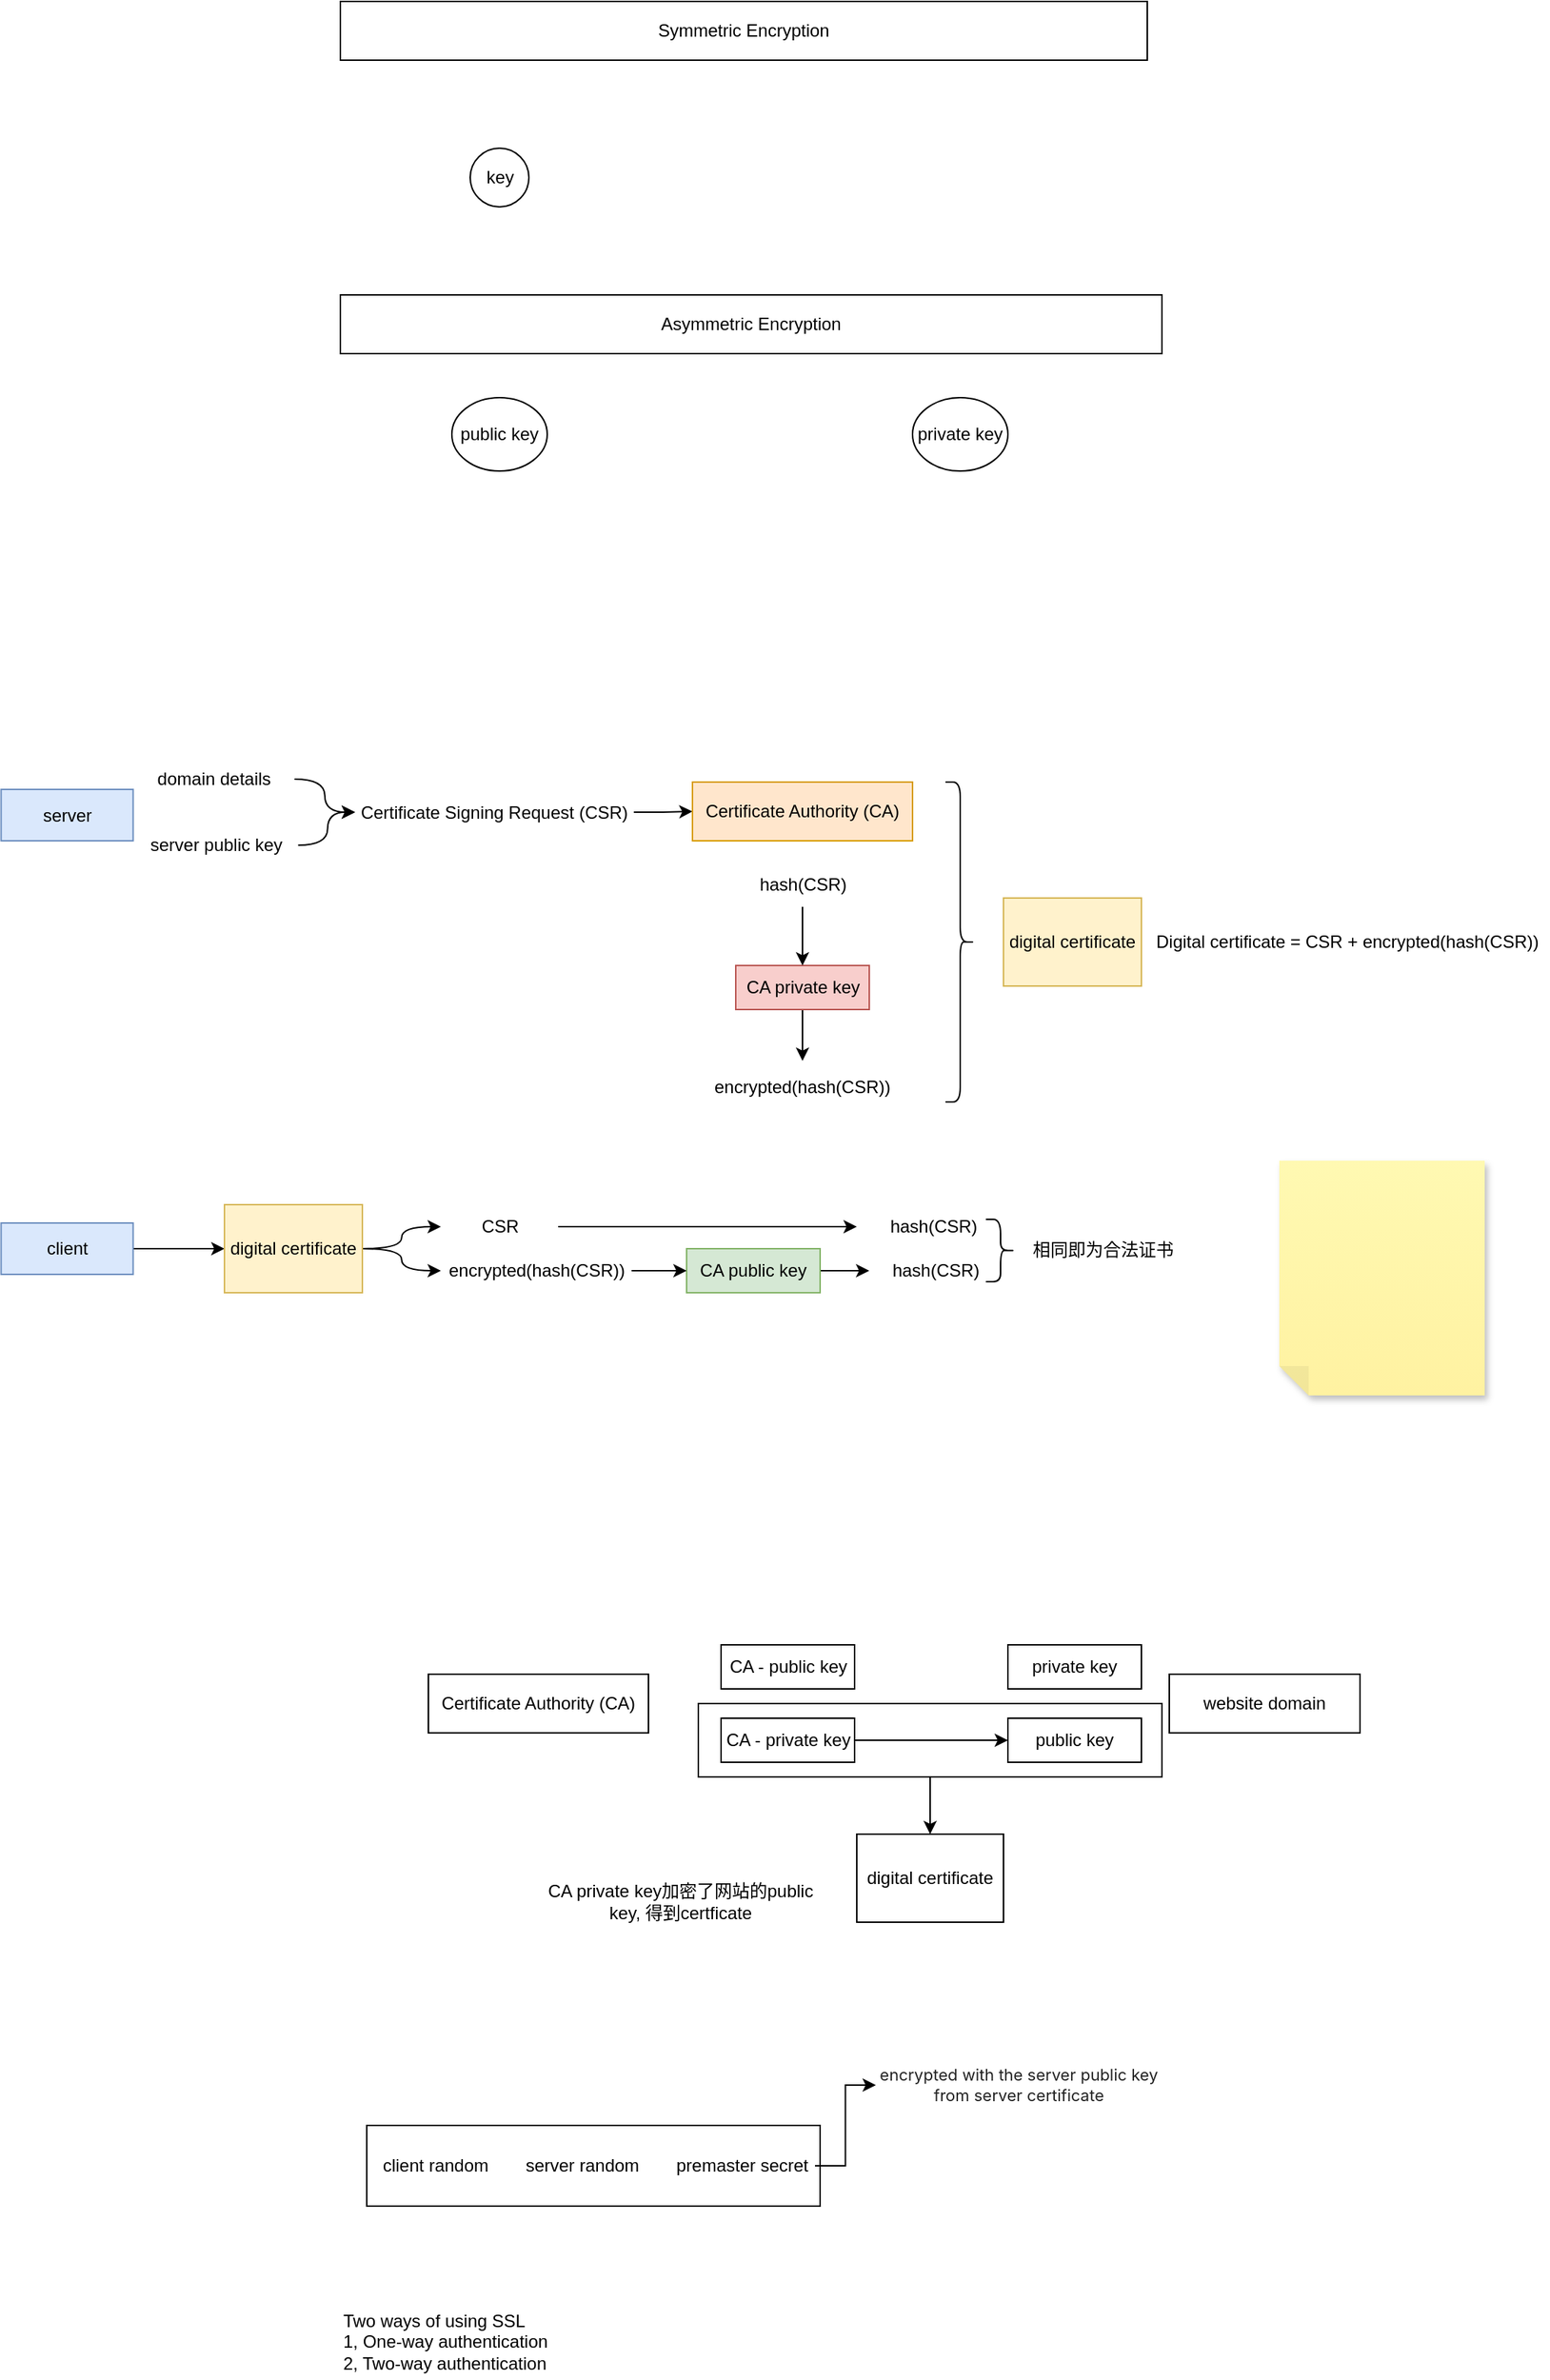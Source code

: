<mxfile version="24.2.5" type="github">
  <diagram id="h_MF3vdllRQitfquvE4h" name="Page-1">
    <mxGraphModel dx="2022" dy="634" grid="1" gridSize="10" guides="1" tooltips="1" connect="1" arrows="1" fold="1" page="1" pageScale="1" pageWidth="827" pageHeight="1169" math="0" shadow="0">
      <root>
        <mxCell id="0" />
        <mxCell id="1" parent="0" />
        <mxCell id="PdbAGeIDLId4RMrBVTy8-7" value="" style="rounded=0;whiteSpace=wrap;html=1;fontSize=11;" parent="1" vertex="1">
          <mxGeometry x="158" y="1527.5" width="309" height="55" as="geometry" />
        </mxCell>
        <mxCell id="S_oFghBILawp2eDshSNd-26" style="edgeStyle=orthogonalEdgeStyle;rounded=0;orthogonalLoop=1;jettySize=auto;html=1;entryX=0.5;entryY=0;entryDx=0;entryDy=0;curved=1;" parent="1" source="S_oFghBILawp2eDshSNd-25" target="S_oFghBILawp2eDshSNd-17" edge="1">
          <mxGeometry relative="1" as="geometry" />
        </mxCell>
        <mxCell id="S_oFghBILawp2eDshSNd-25" value="" style="rounded=0;whiteSpace=wrap;html=1;" parent="1" vertex="1">
          <mxGeometry x="384" y="1240" width="316" height="50" as="geometry" />
        </mxCell>
        <mxCell id="S_oFghBILawp2eDshSNd-9" value="Certificate Authority (CA)" style="rounded=0;whiteSpace=wrap;html=1;" parent="1" vertex="1">
          <mxGeometry x="200" y="1220" width="150" height="40" as="geometry" />
        </mxCell>
        <mxCell id="S_oFghBILawp2eDshSNd-10" value="CA - public key" style="rounded=0;whiteSpace=wrap;html=1;" parent="1" vertex="1">
          <mxGeometry x="399.5" y="1200" width="91" height="30" as="geometry" />
        </mxCell>
        <mxCell id="S_oFghBILawp2eDshSNd-16" style="edgeStyle=orthogonalEdgeStyle;rounded=0;orthogonalLoop=1;jettySize=auto;html=1;" parent="1" source="S_oFghBILawp2eDshSNd-11" target="S_oFghBILawp2eDshSNd-13" edge="1">
          <mxGeometry relative="1" as="geometry" />
        </mxCell>
        <mxCell id="S_oFghBILawp2eDshSNd-11" value="CA - private key" style="rounded=0;whiteSpace=wrap;html=1;" parent="1" vertex="1">
          <mxGeometry x="399.5" y="1250" width="91" height="30" as="geometry" />
        </mxCell>
        <mxCell id="S_oFghBILawp2eDshSNd-12" value="website domain" style="rounded=0;whiteSpace=wrap;html=1;" parent="1" vertex="1">
          <mxGeometry x="705" y="1220" width="130" height="40" as="geometry" />
        </mxCell>
        <mxCell id="S_oFghBILawp2eDshSNd-13" value="public key" style="rounded=0;whiteSpace=wrap;html=1;" parent="1" vertex="1">
          <mxGeometry x="595" y="1250" width="91" height="30" as="geometry" />
        </mxCell>
        <mxCell id="S_oFghBILawp2eDshSNd-14" value="private key" style="rounded=0;whiteSpace=wrap;html=1;" parent="1" vertex="1">
          <mxGeometry x="595" y="1200" width="91" height="30" as="geometry" />
        </mxCell>
        <mxCell id="S_oFghBILawp2eDshSNd-17" value="digital certificate" style="rounded=0;whiteSpace=wrap;html=1;" parent="1" vertex="1">
          <mxGeometry x="492" y="1329" width="100" height="60" as="geometry" />
        </mxCell>
        <mxCell id="S_oFghBILawp2eDshSNd-18" value="CA private key加密了网站的public key, 得到certficate" style="text;html=1;strokeColor=none;fillColor=none;align=center;verticalAlign=middle;whiteSpace=wrap;rounded=0;" parent="1" vertex="1">
          <mxGeometry x="279" y="1350" width="186" height="50" as="geometry" />
        </mxCell>
        <mxCell id="S_oFghBILawp2eDshSNd-19" value="Symmetric Encryption" style="rounded=0;whiteSpace=wrap;html=1;" parent="1" vertex="1">
          <mxGeometry x="140" y="80" width="550" height="40" as="geometry" />
        </mxCell>
        <mxCell id="S_oFghBILawp2eDshSNd-20" value="Asymmetric Encryption" style="rounded=0;whiteSpace=wrap;html=1;" parent="1" vertex="1">
          <mxGeometry x="140" y="280" width="560" height="40" as="geometry" />
        </mxCell>
        <mxCell id="S_oFghBILawp2eDshSNd-21" value="key" style="ellipse;whiteSpace=wrap;html=1;aspect=fixed;" parent="1" vertex="1">
          <mxGeometry x="228.5" y="180" width="40" height="40" as="geometry" />
        </mxCell>
        <mxCell id="S_oFghBILawp2eDshSNd-22" value="public key" style="ellipse;whiteSpace=wrap;html=1;" parent="1" vertex="1">
          <mxGeometry x="216" y="350" width="65" height="50" as="geometry" />
        </mxCell>
        <mxCell id="S_oFghBILawp2eDshSNd-23" value="private key" style="ellipse;whiteSpace=wrap;html=1;" parent="1" vertex="1">
          <mxGeometry x="530" y="350" width="65" height="50" as="geometry" />
        </mxCell>
        <mxCell id="PdbAGeIDLId4RMrBVTy8-1" value="client random" style="text;html=1;strokeColor=none;fillColor=none;align=center;verticalAlign=middle;whiteSpace=wrap;rounded=0;" parent="1" vertex="1">
          <mxGeometry x="155" y="1540" width="100" height="30" as="geometry" />
        </mxCell>
        <mxCell id="PdbAGeIDLId4RMrBVTy8-2" value="server random" style="text;html=1;strokeColor=none;fillColor=none;align=center;verticalAlign=middle;whiteSpace=wrap;rounded=0;" parent="1" vertex="1">
          <mxGeometry x="255" y="1540" width="100" height="30" as="geometry" />
        </mxCell>
        <mxCell id="PdbAGeIDLId4RMrBVTy8-6" style="edgeStyle=orthogonalEdgeStyle;rounded=0;orthogonalLoop=1;jettySize=auto;html=1;entryX=0;entryY=0.5;entryDx=0;entryDy=0;fontSize=11;" parent="1" source="PdbAGeIDLId4RMrBVTy8-3" target="PdbAGeIDLId4RMrBVTy8-4" edge="1">
          <mxGeometry relative="1" as="geometry" />
        </mxCell>
        <mxCell id="PdbAGeIDLId4RMrBVTy8-3" value="premaster secret" style="text;html=1;strokeColor=none;fillColor=none;align=center;verticalAlign=middle;whiteSpace=wrap;rounded=0;" parent="1" vertex="1">
          <mxGeometry x="363.5" y="1540" width="100" height="30" as="geometry" />
        </mxCell>
        <mxCell id="PdbAGeIDLId4RMrBVTy8-4" value="&lt;span style=&quot;color: rgb(34, 34, 34); font-family: -apple-system, &amp;quot;system-ui&amp;quot;, &amp;quot;Segoe UI&amp;quot;, Roboto, Oxygen, Ubuntu, Cantarell, &amp;quot;Fira Sans&amp;quot;, &amp;quot;Droid Sans&amp;quot;, &amp;quot;Helvetica Neue&amp;quot;, sans-serif; font-style: normal; font-variant-ligatures: normal; font-variant-caps: normal; letter-spacing: normal; orphans: 2; text-indent: 0px; text-transform: none; widows: 2; word-spacing: 0px; -webkit-text-stroke-width: 0px; text-decoration-thickness: initial; text-decoration-style: initial; text-decoration-color: initial; float: none; font-size: 11px; display: inline !important;&quot;&gt;&lt;font style=&quot;font-size: 11px;&quot;&gt;encrypted with the server public key from server certificate&lt;/font&gt;&lt;/span&gt;" style="text;html=1;strokeColor=none;fillColor=none;align=center;verticalAlign=middle;whiteSpace=wrap;rounded=0;fontSize=11;fontStyle=0" parent="1" vertex="1">
          <mxGeometry x="505" y="1480" width="195" height="40" as="geometry" />
        </mxCell>
        <mxCell id="PdbAGeIDLId4RMrBVTy8-9" value="Two ways of using SSL&lt;br&gt;1, One-way authentication&lt;br&gt;2, Two-way authentication" style="text;html=1;strokeColor=none;fillColor=none;align=left;verticalAlign=middle;whiteSpace=wrap;rounded=0;" parent="1" vertex="1">
          <mxGeometry x="140" y="1650" width="185" height="50" as="geometry" />
        </mxCell>
        <mxCell id="Zw11vd7dgBP-SgBjFEoj-18" style="edgeStyle=orthogonalEdgeStyle;rounded=0;orthogonalLoop=1;jettySize=auto;html=1;entryX=0;entryY=0.5;entryDx=0;entryDy=0;" edge="1" parent="1" source="Zw11vd7dgBP-SgBjFEoj-1" target="Zw11vd7dgBP-SgBjFEoj-4">
          <mxGeometry relative="1" as="geometry" />
        </mxCell>
        <mxCell id="Zw11vd7dgBP-SgBjFEoj-1" value="Certificate Signing Request (CSR)" style="text;html=1;align=center;verticalAlign=middle;whiteSpace=wrap;rounded=0;" vertex="1" parent="1">
          <mxGeometry x="150" y="617.5" width="190" height="30" as="geometry" />
        </mxCell>
        <mxCell id="Zw11vd7dgBP-SgBjFEoj-2" value="server" style="rounded=0;whiteSpace=wrap;html=1;fillColor=#dae8fc;strokeColor=#6c8ebf;" vertex="1" parent="1">
          <mxGeometry x="-91.25" y="617" width="90" height="35" as="geometry" />
        </mxCell>
        <mxCell id="Zw11vd7dgBP-SgBjFEoj-16" style="edgeStyle=orthogonalEdgeStyle;rounded=0;orthogonalLoop=1;jettySize=auto;html=1;curved=1;" edge="1" parent="1" source="Zw11vd7dgBP-SgBjFEoj-3" target="Zw11vd7dgBP-SgBjFEoj-1">
          <mxGeometry relative="1" as="geometry" />
        </mxCell>
        <mxCell id="Zw11vd7dgBP-SgBjFEoj-3" value="server public key" style="text;html=1;align=center;verticalAlign=middle;whiteSpace=wrap;rounded=0;" vertex="1" parent="1">
          <mxGeometry x="-1.25" y="640" width="112.5" height="30" as="geometry" />
        </mxCell>
        <mxCell id="Zw11vd7dgBP-SgBjFEoj-4" value="Certificate Authority (CA)" style="rounded=0;whiteSpace=wrap;html=1;fillColor=#ffe6cc;strokeColor=#d79b00;" vertex="1" parent="1">
          <mxGeometry x="380" y="612" width="150" height="40" as="geometry" />
        </mxCell>
        <mxCell id="Zw11vd7dgBP-SgBjFEoj-29" value="" style="edgeStyle=orthogonalEdgeStyle;rounded=0;orthogonalLoop=1;jettySize=auto;html=1;" edge="1" parent="1" source="Zw11vd7dgBP-SgBjFEoj-5" target="Zw11vd7dgBP-SgBjFEoj-28">
          <mxGeometry relative="1" as="geometry" />
        </mxCell>
        <mxCell id="Zw11vd7dgBP-SgBjFEoj-5" value="CA public key" style="rounded=0;whiteSpace=wrap;html=1;fillColor=#d5e8d4;strokeColor=#82b366;" vertex="1" parent="1">
          <mxGeometry x="376" y="930" width="91" height="30" as="geometry" />
        </mxCell>
        <mxCell id="Zw11vd7dgBP-SgBjFEoj-12" value="" style="edgeStyle=orthogonalEdgeStyle;rounded=0;orthogonalLoop=1;jettySize=auto;html=1;" edge="1" parent="1" source="Zw11vd7dgBP-SgBjFEoj-6" target="Zw11vd7dgBP-SgBjFEoj-10">
          <mxGeometry relative="1" as="geometry" />
        </mxCell>
        <mxCell id="Zw11vd7dgBP-SgBjFEoj-6" value="CA private key" style="rounded=0;whiteSpace=wrap;html=1;fillColor=#f8cecc;strokeColor=#b85450;" vertex="1" parent="1">
          <mxGeometry x="409.5" y="737" width="91" height="30" as="geometry" />
        </mxCell>
        <mxCell id="Zw11vd7dgBP-SgBjFEoj-11" style="edgeStyle=orthogonalEdgeStyle;rounded=0;orthogonalLoop=1;jettySize=auto;html=1;entryX=0.5;entryY=0;entryDx=0;entryDy=0;" edge="1" parent="1" source="Zw11vd7dgBP-SgBjFEoj-7" target="Zw11vd7dgBP-SgBjFEoj-6">
          <mxGeometry relative="1" as="geometry" />
        </mxCell>
        <mxCell id="Zw11vd7dgBP-SgBjFEoj-7" value="hash(CSR)" style="text;html=1;align=center;verticalAlign=middle;whiteSpace=wrap;rounded=0;" vertex="1" parent="1">
          <mxGeometry x="402.5" y="667" width="105" height="30" as="geometry" />
        </mxCell>
        <mxCell id="Zw11vd7dgBP-SgBjFEoj-9" value="digital certificate" style="rounded=0;whiteSpace=wrap;html=1;fillColor=#fff2cc;strokeColor=#d6b656;" vertex="1" parent="1">
          <mxGeometry x="592" y="691" width="94" height="60" as="geometry" />
        </mxCell>
        <mxCell id="Zw11vd7dgBP-SgBjFEoj-10" value="encrypted(hash(CSR))" style="text;html=1;align=center;verticalAlign=middle;whiteSpace=wrap;rounded=0;" vertex="1" parent="1">
          <mxGeometry x="385" y="802" width="140" height="35" as="geometry" />
        </mxCell>
        <mxCell id="Zw11vd7dgBP-SgBjFEoj-13" value="Digital certificate = CSR + encrypted(hash(CSR))" style="text;html=1;align=center;verticalAlign=middle;whiteSpace=wrap;rounded=0;" vertex="1" parent="1">
          <mxGeometry x="690" y="706.5" width="273" height="29" as="geometry" />
        </mxCell>
        <mxCell id="Zw11vd7dgBP-SgBjFEoj-15" style="edgeStyle=orthogonalEdgeStyle;rounded=0;orthogonalLoop=1;jettySize=auto;html=1;entryX=0;entryY=0.5;entryDx=0;entryDy=0;curved=1;" edge="1" parent="1" source="Zw11vd7dgBP-SgBjFEoj-14" target="Zw11vd7dgBP-SgBjFEoj-1">
          <mxGeometry relative="1" as="geometry" />
        </mxCell>
        <mxCell id="Zw11vd7dgBP-SgBjFEoj-14" value="domain details" style="text;html=1;align=center;verticalAlign=middle;whiteSpace=wrap;rounded=0;" vertex="1" parent="1">
          <mxGeometry x="-1.25" y="595" width="110" height="30" as="geometry" />
        </mxCell>
        <mxCell id="Zw11vd7dgBP-SgBjFEoj-19" value="" style="shape=curlyBracket;whiteSpace=wrap;html=1;rounded=1;flipH=1;labelPosition=right;verticalLabelPosition=middle;align=left;verticalAlign=middle;" vertex="1" parent="1">
          <mxGeometry x="552.5" y="612" width="20" height="218" as="geometry" />
        </mxCell>
        <mxCell id="Zw11vd7dgBP-SgBjFEoj-22" style="edgeStyle=orthogonalEdgeStyle;rounded=0;orthogonalLoop=1;jettySize=auto;html=1;entryX=0;entryY=0.5;entryDx=0;entryDy=0;" edge="1" parent="1" source="Zw11vd7dgBP-SgBjFEoj-20" target="Zw11vd7dgBP-SgBjFEoj-21">
          <mxGeometry relative="1" as="geometry" />
        </mxCell>
        <mxCell id="Zw11vd7dgBP-SgBjFEoj-20" value="client" style="rounded=0;whiteSpace=wrap;html=1;fillColor=#dae8fc;strokeColor=#6c8ebf;" vertex="1" parent="1">
          <mxGeometry x="-91.25" y="912.5" width="90" height="35" as="geometry" />
        </mxCell>
        <mxCell id="Zw11vd7dgBP-SgBjFEoj-25" style="edgeStyle=orthogonalEdgeStyle;rounded=0;orthogonalLoop=1;jettySize=auto;html=1;curved=1;" edge="1" parent="1" source="Zw11vd7dgBP-SgBjFEoj-21" target="Zw11vd7dgBP-SgBjFEoj-23">
          <mxGeometry relative="1" as="geometry" />
        </mxCell>
        <mxCell id="Zw11vd7dgBP-SgBjFEoj-26" style="edgeStyle=orthogonalEdgeStyle;rounded=0;orthogonalLoop=1;jettySize=auto;html=1;entryX=0;entryY=0.5;entryDx=0;entryDy=0;curved=1;" edge="1" parent="1" source="Zw11vd7dgBP-SgBjFEoj-21" target="Zw11vd7dgBP-SgBjFEoj-24">
          <mxGeometry relative="1" as="geometry" />
        </mxCell>
        <mxCell id="Zw11vd7dgBP-SgBjFEoj-21" value="digital certificate" style="rounded=0;whiteSpace=wrap;html=1;fillColor=#fff2cc;strokeColor=#d6b656;" vertex="1" parent="1">
          <mxGeometry x="61" y="900" width="94" height="60" as="geometry" />
        </mxCell>
        <mxCell id="Zw11vd7dgBP-SgBjFEoj-31" style="edgeStyle=orthogonalEdgeStyle;rounded=0;orthogonalLoop=1;jettySize=auto;html=1;entryX=0;entryY=0.5;entryDx=0;entryDy=0;" edge="1" parent="1" source="Zw11vd7dgBP-SgBjFEoj-23" target="Zw11vd7dgBP-SgBjFEoj-30">
          <mxGeometry relative="1" as="geometry" />
        </mxCell>
        <mxCell id="Zw11vd7dgBP-SgBjFEoj-23" value="CSR" style="text;html=1;align=center;verticalAlign=middle;whiteSpace=wrap;rounded=0;" vertex="1" parent="1">
          <mxGeometry x="208.5" y="900" width="80" height="30" as="geometry" />
        </mxCell>
        <mxCell id="Zw11vd7dgBP-SgBjFEoj-27" style="edgeStyle=orthogonalEdgeStyle;rounded=0;orthogonalLoop=1;jettySize=auto;html=1;" edge="1" parent="1" source="Zw11vd7dgBP-SgBjFEoj-24" target="Zw11vd7dgBP-SgBjFEoj-5">
          <mxGeometry relative="1" as="geometry" />
        </mxCell>
        <mxCell id="Zw11vd7dgBP-SgBjFEoj-24" value="encrypted(hash(CSR))" style="text;html=1;align=center;verticalAlign=middle;whiteSpace=wrap;rounded=0;" vertex="1" parent="1">
          <mxGeometry x="208.5" y="930" width="130" height="30" as="geometry" />
        </mxCell>
        <mxCell id="Zw11vd7dgBP-SgBjFEoj-28" value="hash(CSR)" style="text;html=1;align=center;verticalAlign=middle;whiteSpace=wrap;rounded=0;" vertex="1" parent="1">
          <mxGeometry x="500.5" y="930" width="89.5" height="30" as="geometry" />
        </mxCell>
        <mxCell id="Zw11vd7dgBP-SgBjFEoj-30" value="hash(CSR)" style="text;html=1;align=center;verticalAlign=middle;whiteSpace=wrap;rounded=0;" vertex="1" parent="1">
          <mxGeometry x="492" y="900" width="105" height="30" as="geometry" />
        </mxCell>
        <mxCell id="Zw11vd7dgBP-SgBjFEoj-32" value="" style="shape=curlyBracket;whiteSpace=wrap;html=1;rounded=1;flipH=1;labelPosition=right;verticalLabelPosition=middle;align=left;verticalAlign=middle;" vertex="1" parent="1">
          <mxGeometry x="580" y="910" width="20" height="42.5" as="geometry" />
        </mxCell>
        <mxCell id="Zw11vd7dgBP-SgBjFEoj-33" value="相同即为合法证书" style="text;html=1;align=center;verticalAlign=middle;whiteSpace=wrap;rounded=0;" vertex="1" parent="1">
          <mxGeometry x="610" y="916.75" width="100" height="29" as="geometry" />
        </mxCell>
        <mxCell id="Zw11vd7dgBP-SgBjFEoj-34" value="" style="shape=note;whiteSpace=wrap;html=1;backgroundOutline=1;fontColor=#000000;darkOpacity=0.05;fillColor=#FFF9B2;strokeColor=none;fillStyle=solid;direction=west;gradientDirection=north;gradientColor=#FFF2A1;shadow=1;size=20;pointerEvents=1;" vertex="1" parent="1">
          <mxGeometry x="780" y="870" width="140" height="160" as="geometry" />
        </mxCell>
      </root>
    </mxGraphModel>
  </diagram>
</mxfile>
